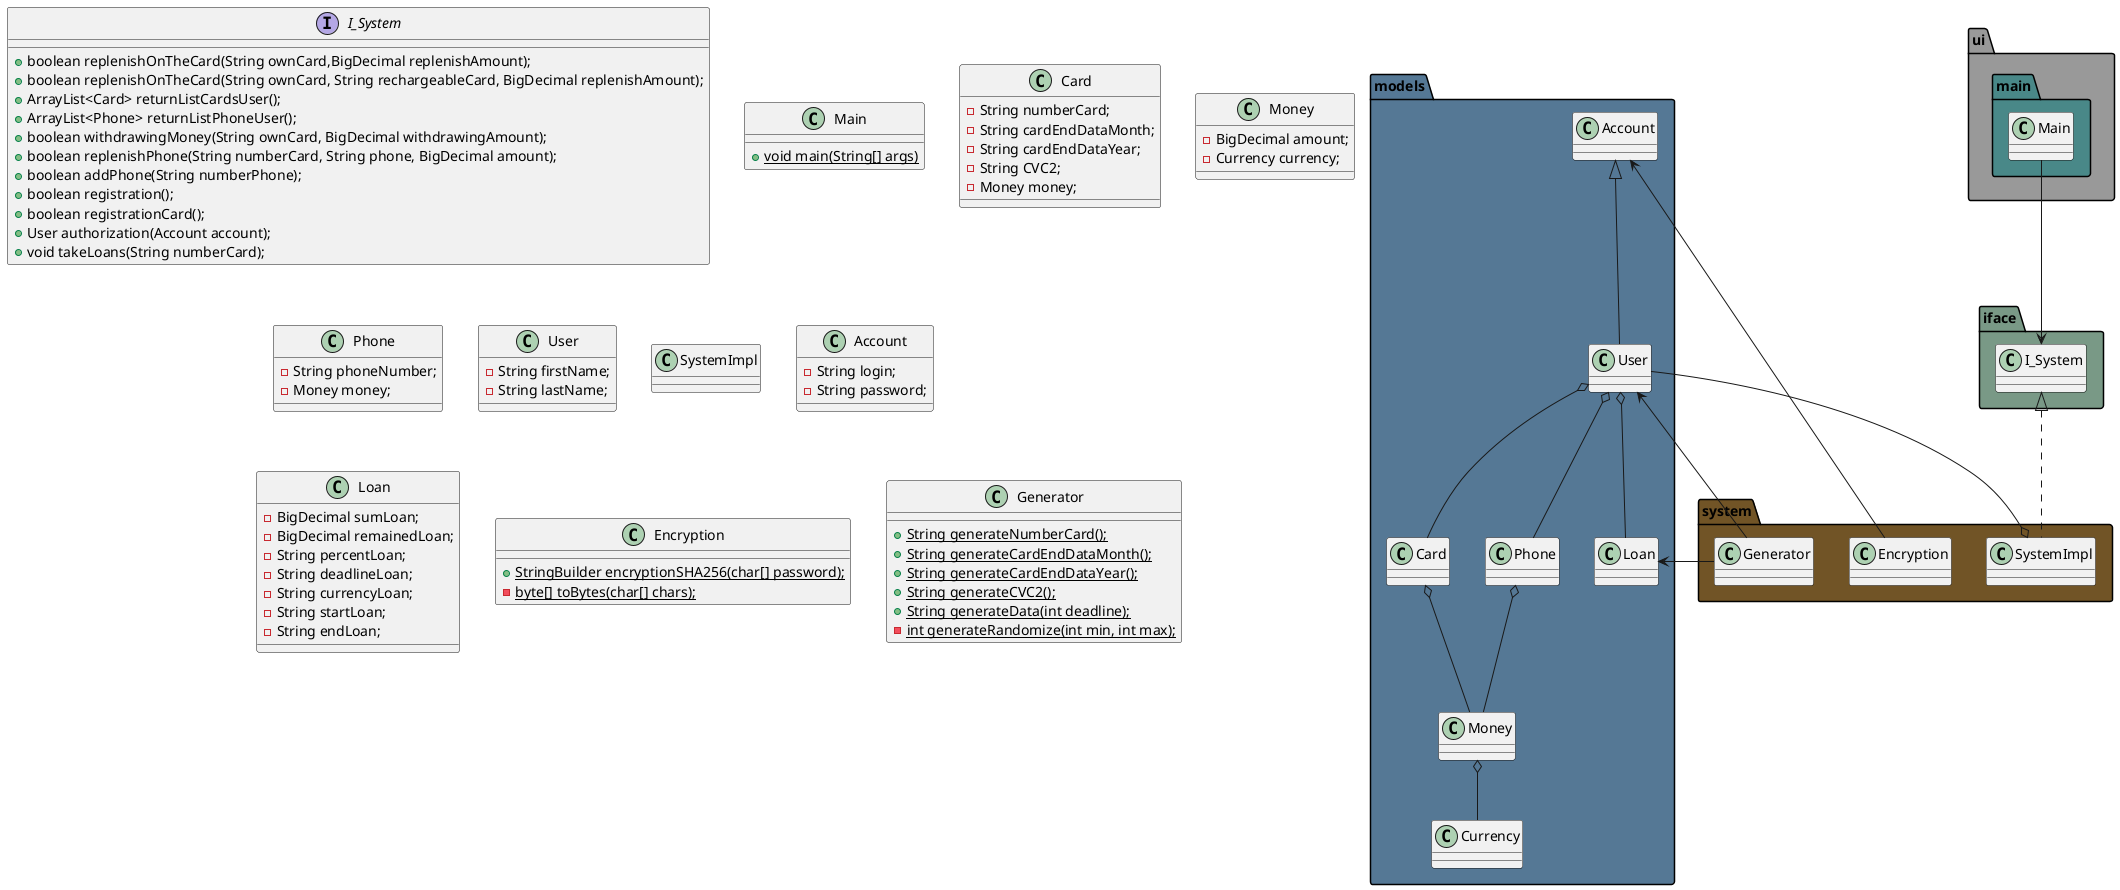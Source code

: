 @startuml

package "models" #557895 {
  User o-- Card
  User o-- Phone
  Card o-- Money
  Money o-- Currency
  Phone o-- Money
  Account <|-- User
  User o-- Loan
}

package "system" #715426 {
      SystemImpl o-- User
      Account <-- Encryption
      User <-- Generator
      Loan <-- Generator
}

package "iface" #799986 {
    I_System <|.. SystemImpl
}

package "ui" #999999{

    package "main" #498888{
          Main --> I_System
    }
}

interface I_System {
    +boolean replenishOnTheCard(String ownCard,BigDecimal replenishAmount);
    +boolean replenishOnTheCard(String ownCard, String rechargeableCard, BigDecimal replenishAmount);
    +ArrayList<Card> returnListCardsUser();
    +ArrayList<Phone> returnListPhoneUser();
    +boolean withdrawingMoney(String ownCard, BigDecimal withdrawingAmount);
    +boolean replenishPhone(String numberCard, String phone, BigDecimal amount);
    +boolean addPhone(String numberPhone);
    +boolean registration();
    +boolean registrationCard();
    +User authorization(Account account);
    +void takeLoans(String numberCard);
}

class Main {
    + {static} void main(String[] args)
}

class Card {
    -String numberCard;
    -String cardEndDataMonth;
    -String cardEndDataYear;
    -String CVC2;
    -Money money;
}

class Money {
    - BigDecimal amount;
    - Currency currency;
}

class Phone {
    - String phoneNumber;
    - Money money;
}

class User {
    - String firstName;
    - String lastName;
}


class SystemImpl{

}

class Account {
    - String login;
    - String password;
}

class Loan {
    - BigDecimal sumLoan;
    - BigDecimal remainedLoan;
    - String percentLoan;
    - String deadlineLoan;
    - String currencyLoan;
    - String startLoan;
    - String endLoan;
}

class Encryption{
+ {static} StringBuilder encryptionSHA256(char[] password);
- {static} byte[] toBytes(char[] chars);
}

class Generator{
    + {static} String generateNumberCard();
    + {static} String generateCardEndDataMonth();
    + {static} String generateCardEndDataYear();
    + {static} String generateCVC2();
    + {static} String generateData(int deadline);
    - {static} int generateRandomize(int min, int max);
}
@enduml
